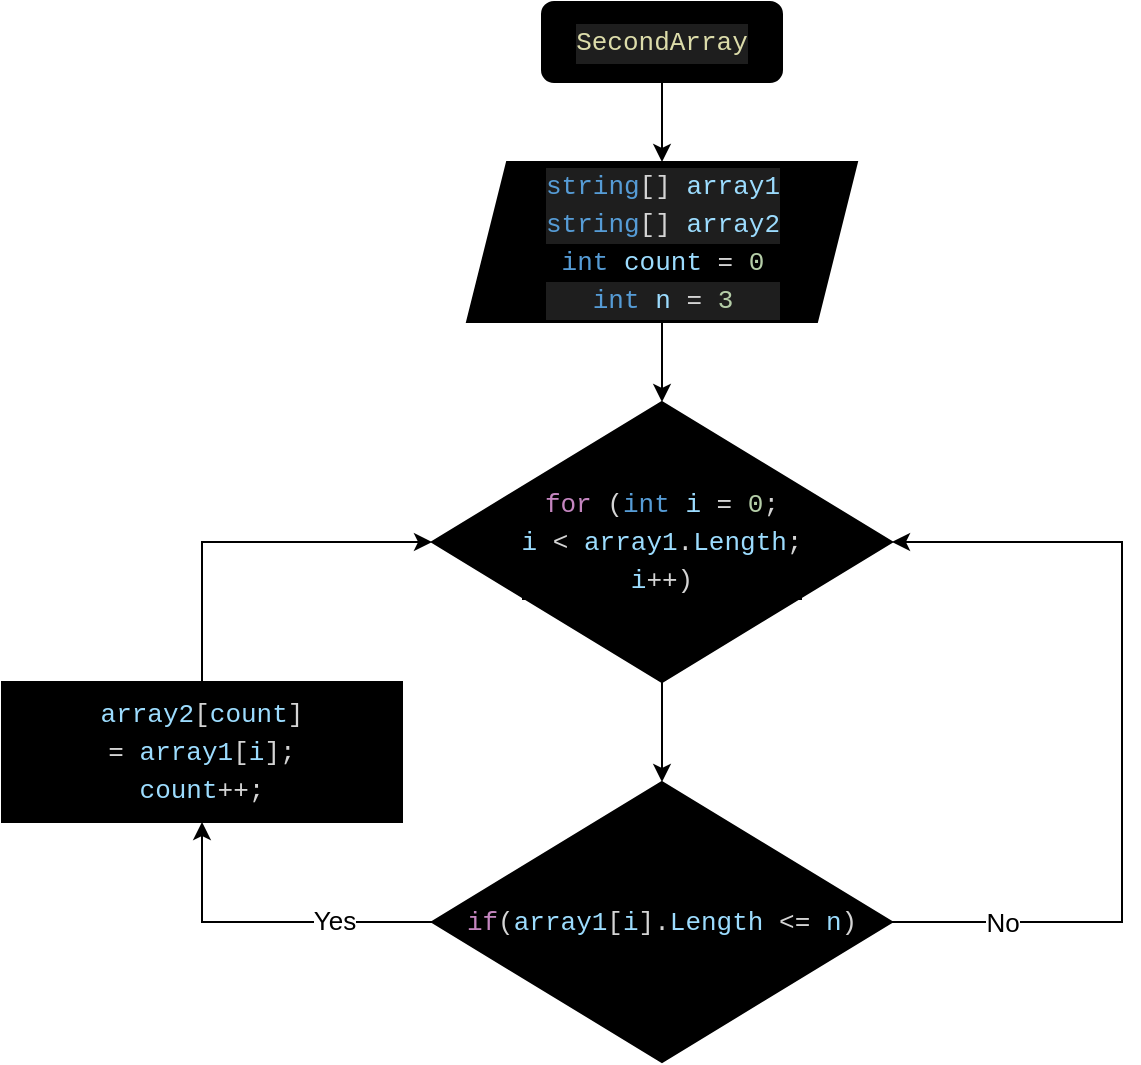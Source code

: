 <mxfile version="20.5.3" type="device"><diagram id="C5RBs43oDa-KdzZeNtuy" name="Page-1"><mxGraphModel dx="1185" dy="671" grid="0" gridSize="10" guides="1" tooltips="1" connect="1" arrows="1" fold="1" page="1" pageScale="1" pageWidth="827" pageHeight="1169" background="#FFFFFF" math="0" shadow="0"><root><mxCell id="WIyWlLk6GJQsqaUBKTNV-0"/><mxCell id="WIyWlLk6GJQsqaUBKTNV-1" parent="WIyWlLk6GJQsqaUBKTNV-0"/><mxCell id="WIyWlLk6GJQsqaUBKTNV-3" value="&lt;div style=&quot;color: rgb(212, 212, 212); background-color: rgb(30, 30, 30); font-family: Consolas, &amp;quot;Courier New&amp;quot;, monospace; line-height: 19px;&quot;&gt;&lt;span style=&quot;color: rgb(220, 220, 170);&quot;&gt;&lt;font style=&quot;font-size: 13px;&quot;&gt;SecondArray&lt;/font&gt;&lt;/span&gt;&lt;/div&gt;" style="rounded=1;whiteSpace=wrap;html=1;fontSize=12;glass=0;strokeWidth=1;shadow=0;fillColor=#000000;" parent="WIyWlLk6GJQsqaUBKTNV-1" vertex="1"><mxGeometry x="340" y="40" width="120" height="40" as="geometry"/></mxCell><mxCell id="aGZiCnT-pfy7s81-BVfs-0" value="&lt;div style=&quot;font-family: Consolas, &amp;quot;Courier New&amp;quot;, monospace; line-height: 19px; font-size: 13px;&quot;&gt;&lt;div style=&quot;color: rgb(212, 212, 212); background-color: rgb(30, 30, 30); line-height: 19px;&quot;&gt;&lt;font style=&quot;font-size: 13px;&quot;&gt;&lt;span style=&quot;color: rgb(86, 156, 214);&quot;&gt;string&lt;/span&gt;[] &lt;span style=&quot;color: rgb(156, 220, 254);&quot;&gt;array1&lt;/span&gt;&lt;/font&gt;&lt;/div&gt;&lt;div style=&quot;color: rgb(212, 212, 212); background-color: rgb(30, 30, 30); line-height: 19px;&quot;&gt;&lt;div style=&quot;line-height: 19px;&quot;&gt;&lt;font style=&quot;font-size: 13px;&quot;&gt;&lt;span style=&quot;color: #569cd6;&quot;&gt;string&lt;/span&gt;[] &lt;span style=&quot;color: #9cdcfe;&quot;&gt;array2&lt;/span&gt;&lt;/font&gt;&lt;/div&gt;&lt;/div&gt;&lt;/div&gt;&lt;div style=&quot;font-family: Consolas, &amp;quot;Courier New&amp;quot;, monospace; line-height: 19px; font-size: 13px;&quot;&gt;&lt;div style=&quot;line-height: 19px;&quot;&gt;&lt;span style=&quot;background-color: rgb(0, 0, 0);&quot;&gt;&lt;font style=&quot;font-size: 13px;&quot;&gt;&lt;span style=&quot;color: rgb(86, 156, 214);&quot;&gt;int&lt;/span&gt; &lt;span style=&quot;color: rgb(156, 220, 254);&quot;&gt;count&lt;/span&gt;&lt;font style=&quot;font-size: 13px;&quot; color=&quot;#d4d4d4&quot;&gt; = &lt;/font&gt;&lt;font style=&quot;font-size: 13px;&quot; color=&quot;#b5cea8&quot;&gt;0&lt;/font&gt;&lt;/font&gt;&lt;/span&gt;&lt;/div&gt;&lt;div style=&quot;line-height: 19px;&quot;&gt;&lt;div style=&quot;color: rgb(212, 212, 212); background-color: rgb(30, 30, 30); line-height: 19px;&quot;&gt;&lt;font style=&quot;font-size: 13px;&quot;&gt;&lt;span style=&quot;color: rgb(86, 156, 214);&quot;&gt;int&lt;/span&gt; &lt;span style=&quot;color: rgb(156, 220, 254);&quot;&gt;n&lt;/span&gt; = &lt;span style=&quot;color: rgb(181, 206, 168);&quot;&gt;3&lt;/span&gt;&lt;/font&gt;&lt;/div&gt;&lt;/div&gt;&lt;/div&gt;" style="shape=parallelogram;perimeter=parallelogramPerimeter;whiteSpace=wrap;html=1;fixedSize=1;fillColor=#000000;" parent="WIyWlLk6GJQsqaUBKTNV-1" vertex="1"><mxGeometry x="302.5" y="120" width="195" height="80" as="geometry"/></mxCell><mxCell id="aGZiCnT-pfy7s81-BVfs-2" value="" style="endArrow=classic;html=1;rounded=0;fontColor=#000000;exitX=0.5;exitY=1;exitDx=0;exitDy=0;entryX=0.5;entryY=0;entryDx=0;entryDy=0;" parent="WIyWlLk6GJQsqaUBKTNV-1" source="WIyWlLk6GJQsqaUBKTNV-3" target="aGZiCnT-pfy7s81-BVfs-0" edge="1"><mxGeometry width="50" height="50" relative="1" as="geometry"><mxPoint x="390" y="420" as="sourcePoint"/><mxPoint x="400" y="150" as="targetPoint"/></mxGeometry></mxCell><mxCell id="aGZiCnT-pfy7s81-BVfs-3" value="&lt;div style=&quot;color: rgb(212, 212, 212); font-family: Consolas, &amp;quot;Courier New&amp;quot;, monospace; line-height: 19px; font-size: 13px;&quot;&gt;&lt;span style=&quot;background-color: rgb(0, 0, 0);&quot;&gt;&lt;font style=&quot;font-size: 13px;&quot;&gt;&lt;span style=&quot;color: rgb(197, 134, 192);&quot;&gt;for&lt;/span&gt; (&lt;span style=&quot;color: rgb(86, 156, 214);&quot;&gt;int&lt;/span&gt; &lt;span style=&quot;color: rgb(156, 220, 254);&quot;&gt;i&lt;/span&gt; = &lt;span style=&quot;color: rgb(181, 206, 168);&quot;&gt;0&lt;/span&gt;;&lt;/font&gt;&lt;/span&gt;&lt;/div&gt;&lt;div style=&quot;color: rgb(212, 212, 212); font-family: Consolas, &amp;quot;Courier New&amp;quot;, monospace; line-height: 19px; font-size: 13px;&quot;&gt;&lt;span style=&quot;background-color: rgb(0, 0, 0);&quot;&gt;&lt;font style=&quot;font-size: 13px;&quot;&gt;&lt;span style=&quot;color: #9cdcfe;&quot;&gt;i&lt;/span&gt; &amp;lt; &lt;span style=&quot;color: #9cdcfe;&quot;&gt;array1&lt;/span&gt;.&lt;span style=&quot;color: #9cdcfe;&quot;&gt;Length&lt;/span&gt;;&lt;/font&gt;&lt;/span&gt;&lt;/div&gt;&lt;div style=&quot;color: rgb(212, 212, 212); font-family: Consolas, &amp;quot;Courier New&amp;quot;, monospace; line-height: 19px; font-size: 13px;&quot;&gt;&lt;span style=&quot;background-color: rgb(0, 0, 0);&quot;&gt;&lt;font style=&quot;font-size: 13px;&quot;&gt;&lt;span style=&quot;color: rgb(156, 220, 254);&quot;&gt;i&lt;/span&gt;++)&lt;/font&gt;&lt;/span&gt;&lt;/div&gt;" style="rhombus;whiteSpace=wrap;html=1;labelBackgroundColor=#000000;fontColor=#000000;fillColor=#000000;" parent="WIyWlLk6GJQsqaUBKTNV-1" vertex="1"><mxGeometry x="285" y="240" width="230" height="140" as="geometry"/></mxCell><mxCell id="aGZiCnT-pfy7s81-BVfs-5" value="&lt;div style=&quot;color: rgb(212, 212, 212); font-family: Consolas, &amp;quot;Courier New&amp;quot;, monospace; font-size: 14px; line-height: 19px;&quot;&gt;&lt;div style=&quot;line-height: 19px; font-size: 13px;&quot;&gt;&lt;span style=&quot;background-color: rgb(0, 0, 0);&quot;&gt;&lt;span style=&quot;color: rgb(197, 134, 192);&quot;&gt;if&lt;/span&gt;(&lt;span style=&quot;color: rgb(156, 220, 254);&quot;&gt;array1&lt;/span&gt;[&lt;span style=&quot;color: rgb(156, 220, 254);&quot;&gt;i&lt;/span&gt;].&lt;span style=&quot;color: rgb(156, 220, 254);&quot;&gt;Length&lt;/span&gt; &amp;lt;= &lt;span style=&quot;color: rgb(156, 220, 254);&quot;&gt;n&lt;/span&gt;)&lt;/span&gt;&lt;/div&gt;&lt;/div&gt;" style="rhombus;whiteSpace=wrap;html=1;labelBackgroundColor=#000000;fontColor=#000000;fillColor=#000000;" parent="WIyWlLk6GJQsqaUBKTNV-1" vertex="1"><mxGeometry x="285" y="430" width="230" height="140" as="geometry"/></mxCell><mxCell id="aGZiCnT-pfy7s81-BVfs-6" value="" style="endArrow=classic;html=1;rounded=0;fontColor=#000000;entryX=0.5;entryY=0;entryDx=0;entryDy=0;exitX=0.5;exitY=1;exitDx=0;exitDy=0;" parent="WIyWlLk6GJQsqaUBKTNV-1" source="aGZiCnT-pfy7s81-BVfs-0" target="aGZiCnT-pfy7s81-BVfs-3" edge="1"><mxGeometry width="50" height="50" relative="1" as="geometry"><mxPoint x="390" y="230" as="sourcePoint"/><mxPoint x="399.58" y="300" as="targetPoint"/></mxGeometry></mxCell><mxCell id="aGZiCnT-pfy7s81-BVfs-7" value="" style="endArrow=classic;html=1;rounded=0;fontColor=#000000;exitX=0.5;exitY=1;exitDx=0;exitDy=0;entryX=0.5;entryY=0;entryDx=0;entryDy=0;" parent="WIyWlLk6GJQsqaUBKTNV-1" source="aGZiCnT-pfy7s81-BVfs-3" target="aGZiCnT-pfy7s81-BVfs-5" edge="1"><mxGeometry width="50" height="50" relative="1" as="geometry"><mxPoint x="460" y="440" as="sourcePoint"/><mxPoint x="580" y="440" as="targetPoint"/></mxGeometry></mxCell><mxCell id="aGZiCnT-pfy7s81-BVfs-8" value="&lt;div style=&quot;color: rgb(212, 212, 212); font-family: Consolas, &amp;quot;Courier New&amp;quot;, monospace; font-size: 13px; line-height: 19px;&quot;&gt;&lt;div style=&quot;&quot;&gt;&lt;span style=&quot;background-color: rgb(0, 0, 0);&quot;&gt;&lt;span style=&quot;color: rgb(156, 220, 254);&quot;&gt;array2&lt;/span&gt;[&lt;span style=&quot;color: rgb(156, 220, 254);&quot;&gt;count&lt;/span&gt;] =&amp;nbsp;&lt;span style=&quot;color: rgb(156, 220, 254);&quot;&gt;array1&lt;/span&gt;[&lt;span style=&quot;color: rgb(156, 220, 254);&quot;&gt;i&lt;/span&gt;];&lt;/span&gt;&lt;/div&gt;&lt;div style=&quot;&quot;&gt;&lt;span style=&quot;background-color: rgb(0, 0, 0);&quot;&gt;&lt;span style=&quot;color: rgb(156, 220, 254);&quot;&gt;count&lt;/span&gt;++;&lt;/span&gt;&lt;/div&gt;&lt;/div&gt;" style="rounded=0;whiteSpace=wrap;html=1;labelBackgroundColor=#000000;fontColor=#000000;fillColor=#000000;" parent="WIyWlLk6GJQsqaUBKTNV-1" vertex="1"><mxGeometry x="70" y="380" width="200" height="70" as="geometry"/></mxCell><mxCell id="aGZiCnT-pfy7s81-BVfs-11" value="" style="edgeStyle=segmentEdgeStyle;endArrow=classic;html=1;rounded=0;fontSize=13;fontColor=#000000;entryX=0.5;entryY=1;entryDx=0;entryDy=0;" parent="WIyWlLk6GJQsqaUBKTNV-1" source="aGZiCnT-pfy7s81-BVfs-5" target="aGZiCnT-pfy7s81-BVfs-8" edge="1"><mxGeometry width="50" height="50" relative="1" as="geometry"><mxPoint x="70" y="610" as="sourcePoint"/><mxPoint x="120" y="560" as="targetPoint"/></mxGeometry></mxCell><mxCell id="aGZiCnT-pfy7s81-BVfs-12" value="Yes" style="edgeLabel;html=1;align=center;verticalAlign=middle;resizable=0;points=[];fontSize=13;fontColor=#000000;" parent="aGZiCnT-pfy7s81-BVfs-11" vertex="1" connectable="0"><mxGeometry x="-0.403" y="-1" relative="1" as="geometry"><mxPoint as="offset"/></mxGeometry></mxCell><mxCell id="aGZiCnT-pfy7s81-BVfs-13" value="" style="edgeStyle=segmentEdgeStyle;endArrow=classic;html=1;rounded=0;fontSize=13;fontColor=#000000;entryX=0;entryY=0.5;entryDx=0;entryDy=0;exitX=0.5;exitY=0;exitDx=0;exitDy=0;" parent="WIyWlLk6GJQsqaUBKTNV-1" source="aGZiCnT-pfy7s81-BVfs-8" target="aGZiCnT-pfy7s81-BVfs-3" edge="1"><mxGeometry width="50" height="50" relative="1" as="geometry"><mxPoint x="170" y="360" as="sourcePoint"/><mxPoint x="170" y="290" as="targetPoint"/><Array as="points"><mxPoint x="170" y="310"/></Array></mxGeometry></mxCell><mxCell id="aGZiCnT-pfy7s81-BVfs-14" value="" style="edgeStyle=segmentEdgeStyle;endArrow=classic;html=1;rounded=0;fontSize=13;fontColor=#000000;entryX=1;entryY=0.5;entryDx=0;entryDy=0;exitX=1;exitY=0.5;exitDx=0;exitDy=0;" parent="WIyWlLk6GJQsqaUBKTNV-1" source="aGZiCnT-pfy7s81-BVfs-5" target="aGZiCnT-pfy7s81-BVfs-3" edge="1"><mxGeometry width="50" height="50" relative="1" as="geometry"><mxPoint x="695" y="460" as="sourcePoint"/><mxPoint x="560" y="410" as="targetPoint"/><Array as="points"><mxPoint x="630" y="500"/><mxPoint x="630" y="310"/></Array></mxGeometry></mxCell><mxCell id="aGZiCnT-pfy7s81-BVfs-15" value="No" style="edgeLabel;html=1;align=center;verticalAlign=middle;resizable=0;points=[];fontSize=13;fontColor=#000000;" parent="aGZiCnT-pfy7s81-BVfs-14" vertex="1" connectable="0"><mxGeometry x="-0.403" y="-1" relative="1" as="geometry"><mxPoint x="-61" y="10" as="offset"/></mxGeometry></mxCell></root></mxGraphModel></diagram></mxfile>